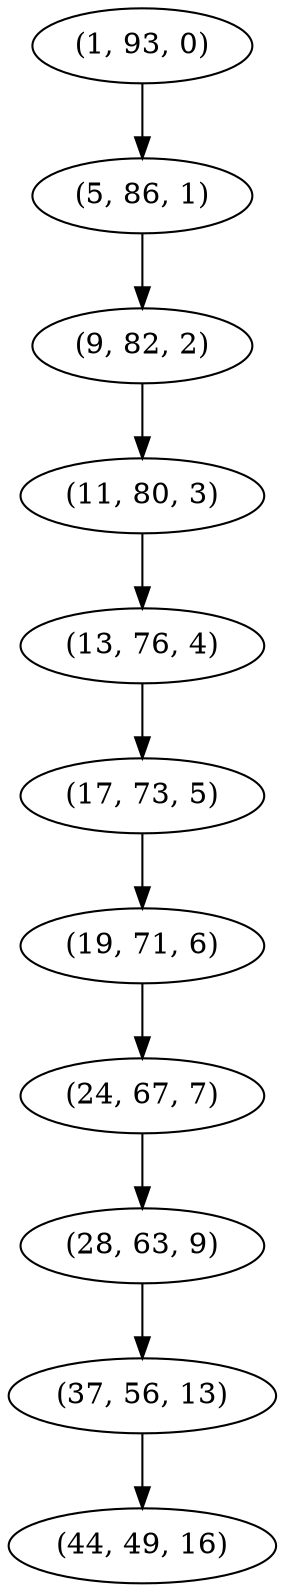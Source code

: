 digraph tree {
    "(1, 93, 0)";
    "(5, 86, 1)";
    "(9, 82, 2)";
    "(11, 80, 3)";
    "(13, 76, 4)";
    "(17, 73, 5)";
    "(19, 71, 6)";
    "(24, 67, 7)";
    "(28, 63, 9)";
    "(37, 56, 13)";
    "(44, 49, 16)";
    "(1, 93, 0)" -> "(5, 86, 1)";
    "(5, 86, 1)" -> "(9, 82, 2)";
    "(9, 82, 2)" -> "(11, 80, 3)";
    "(11, 80, 3)" -> "(13, 76, 4)";
    "(13, 76, 4)" -> "(17, 73, 5)";
    "(17, 73, 5)" -> "(19, 71, 6)";
    "(19, 71, 6)" -> "(24, 67, 7)";
    "(24, 67, 7)" -> "(28, 63, 9)";
    "(28, 63, 9)" -> "(37, 56, 13)";
    "(37, 56, 13)" -> "(44, 49, 16)";
}
